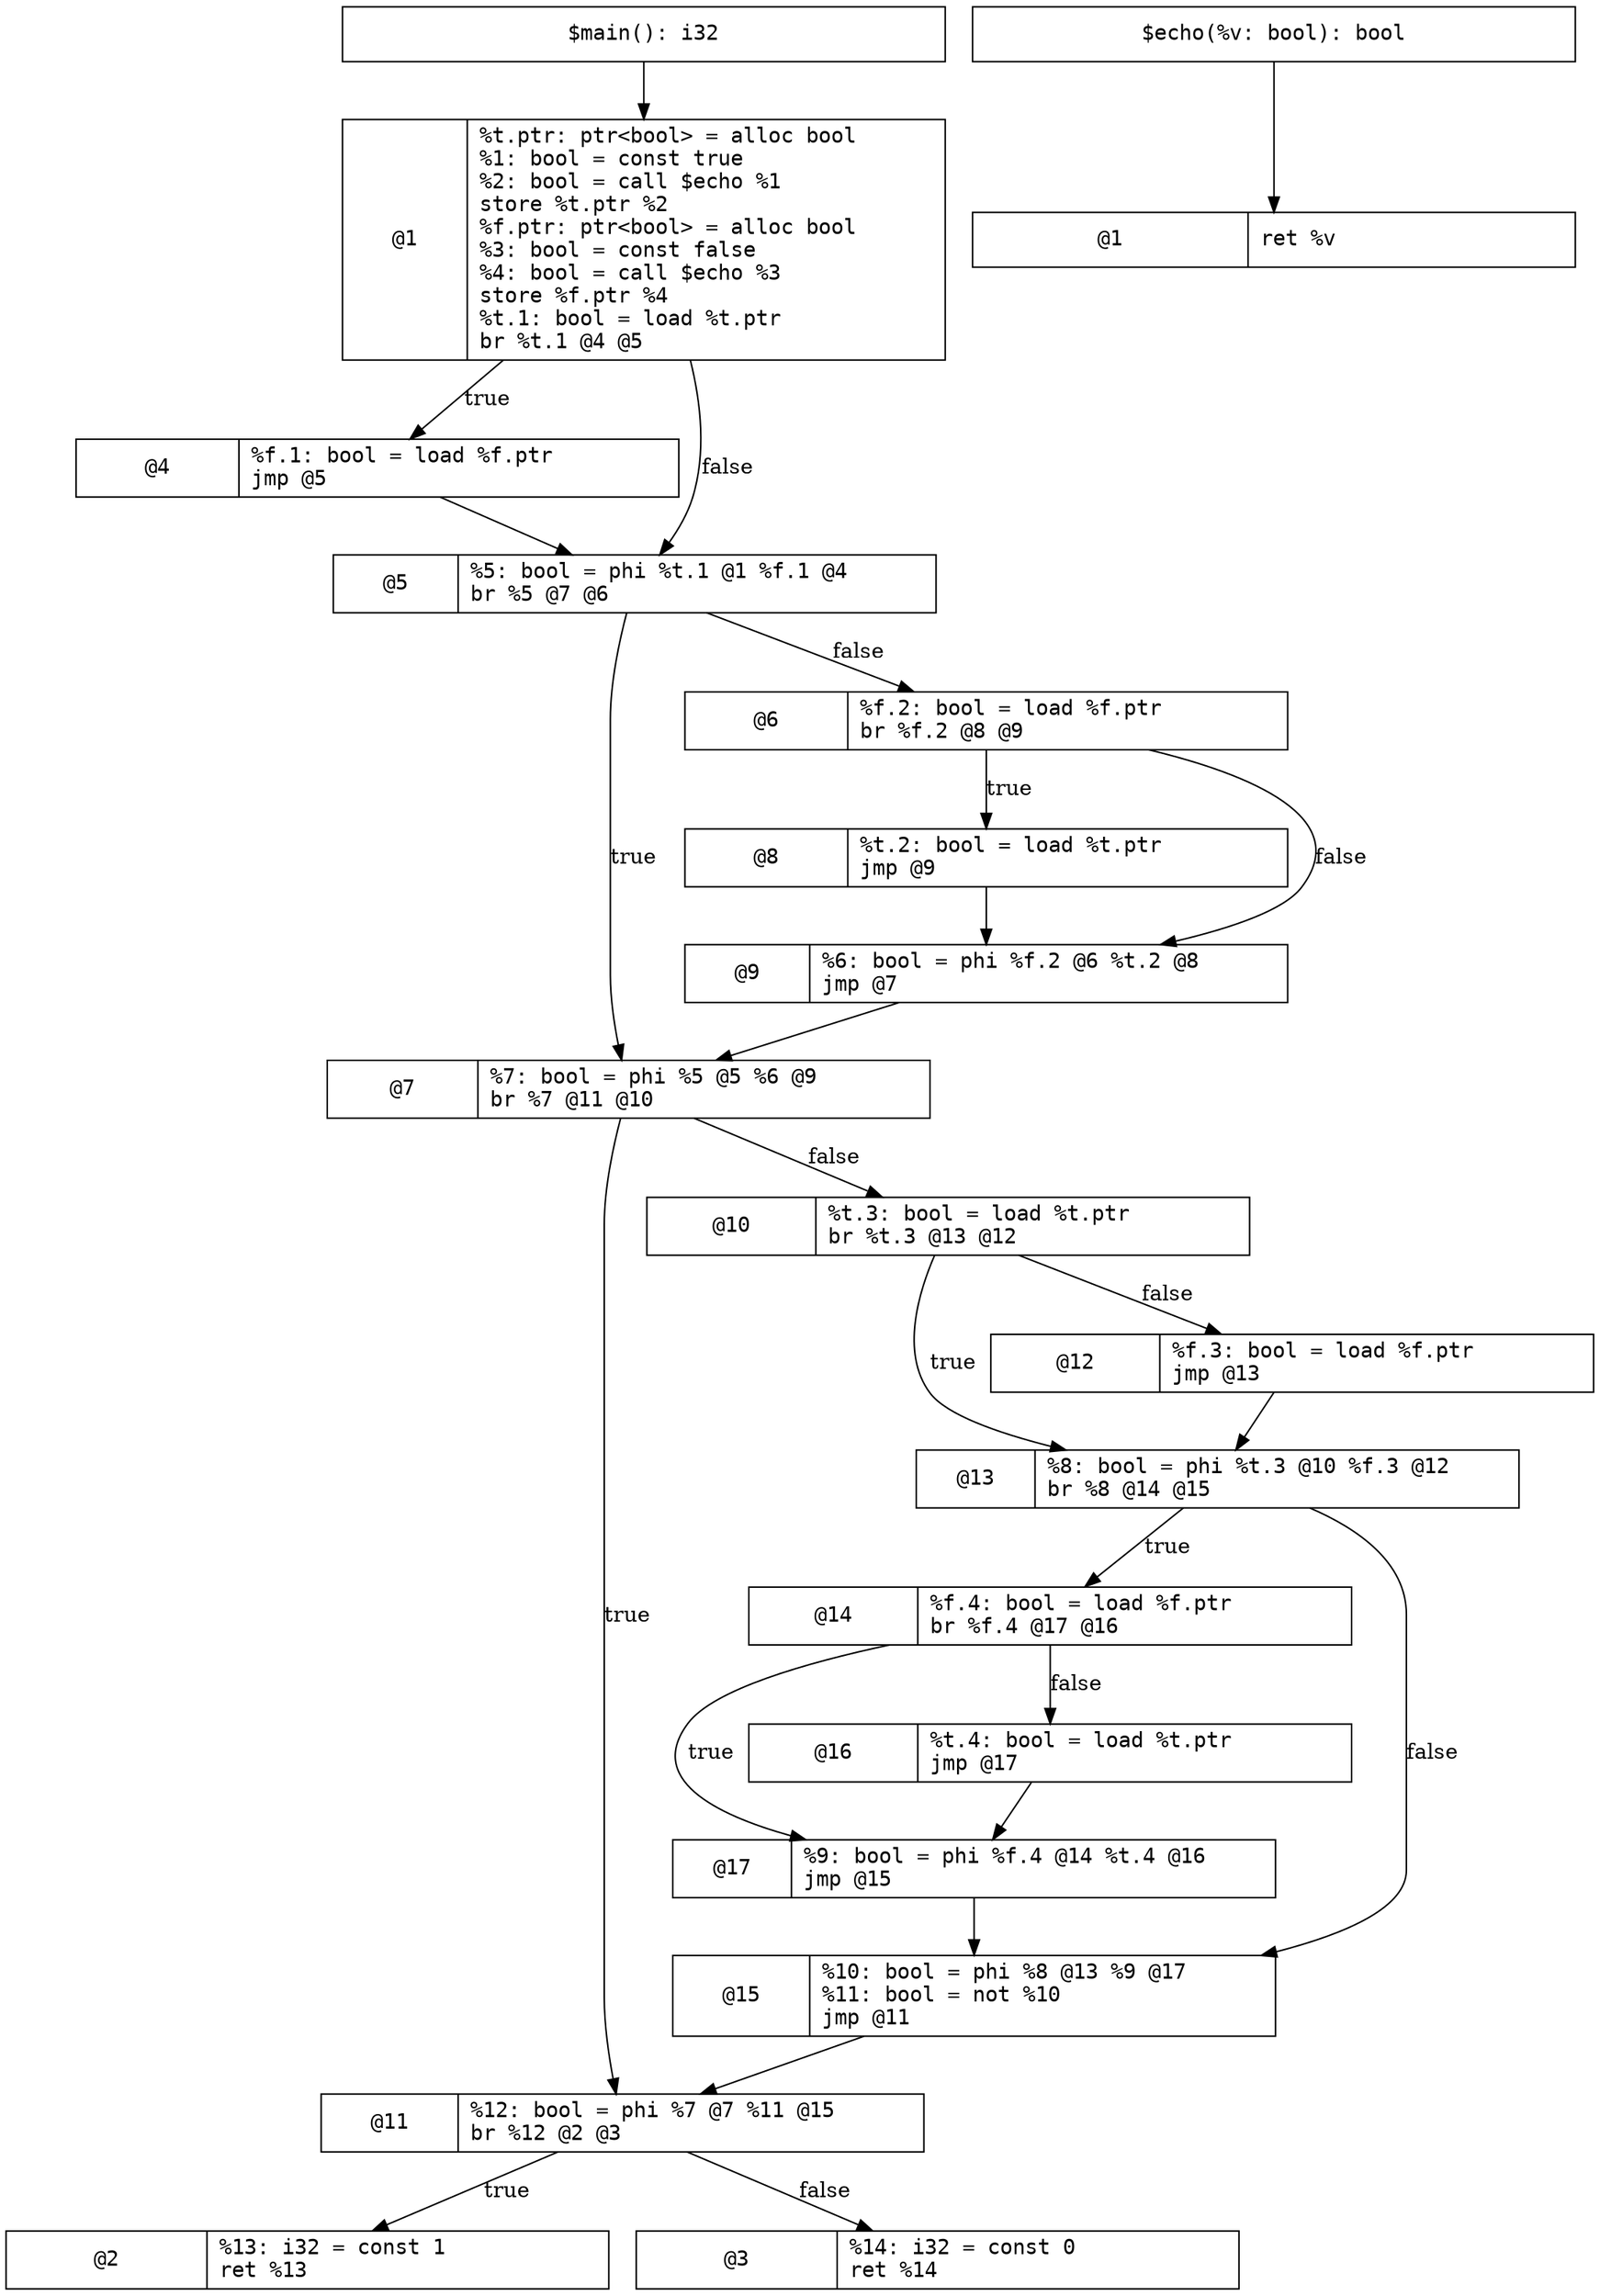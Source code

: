 digraph {
   node [shape=record,width=5.5,fontname=monospace]

   subgraph {
      "$main(): i32" -> "$main@1"

      "$main@1" [label="@1|%t.ptr: ptr&lt;bool&gt; = alloc bool\l%1: bool = const true\l%2: bool = call $echo %1\lstore %t.ptr %2\l%f.ptr: ptr&lt;bool&gt; = alloc bool\l%3: bool = const false\l%4: bool = call $echo %3\lstore %f.ptr %4\l%t.1: bool = load %t.ptr\lbr %t.1 @4 @5\l"]
      "$main@1" -> "$main@4" [label="true"]
      "$main@1" -> "$main@5" [label="false"]

      "$main@2" [label="@2|%13: i32 = const 1\lret %13\l"]

      "$main@3" [label="@3|%14: i32 = const 0\lret %14\l"]

      "$main@4" [label="@4|%f.1: bool = load %f.ptr\ljmp @5\l"]
      "$main@4" -> "$main@5"

      "$main@5" [label="@5|%5: bool = phi %t.1 @1 %f.1 @4\lbr %5 @7 @6\l"]
      "$main@5" -> "$main@7" [label="true"]
      "$main@5" -> "$main@6" [label="false"]

      "$main@6" [label="@6|%f.2: bool = load %f.ptr\lbr %f.2 @8 @9\l"]
      "$main@6" -> "$main@8" [label="true"]
      "$main@6" -> "$main@9" [label="false"]

      "$main@7" [label="@7|%7: bool = phi %5 @5 %6 @9\lbr %7 @11 @10\l"]
      "$main@7" -> "$main@11" [label="true"]
      "$main@7" -> "$main@10" [label="false"]

      "$main@8" [label="@8|%t.2: bool = load %t.ptr\ljmp @9\l"]
      "$main@8" -> "$main@9"

      "$main@9" [label="@9|%6: bool = phi %f.2 @6 %t.2 @8\ljmp @7\l"]
      "$main@9" -> "$main@7"

      "$main@10" [label="@10|%t.3: bool = load %t.ptr\lbr %t.3 @13 @12\l"]
      "$main@10" -> "$main@13" [label="true"]
      "$main@10" -> "$main@12" [label="false"]

      "$main@11" [label="@11|%12: bool = phi %7 @7 %11 @15\lbr %12 @2 @3\l"]
      "$main@11" -> "$main@2" [label="true"]
      "$main@11" -> "$main@3" [label="false"]

      "$main@12" [label="@12|%f.3: bool = load %f.ptr\ljmp @13\l"]
      "$main@12" -> "$main@13"

      "$main@13" [label="@13|%8: bool = phi %t.3 @10 %f.3 @12\lbr %8 @14 @15\l"]
      "$main@13" -> "$main@14" [label="true"]
      "$main@13" -> "$main@15" [label="false"]

      "$main@14" [label="@14|%f.4: bool = load %f.ptr\lbr %f.4 @17 @16\l"]
      "$main@14" -> "$main@17" [label="true"]
      "$main@14" -> "$main@16" [label="false"]

      "$main@15" [label="@15|%10: bool = phi %8 @13 %9 @17\l%11: bool = not %10\ljmp @11\l"]
      "$main@15" -> "$main@11"

      "$main@16" [label="@16|%t.4: bool = load %t.ptr\ljmp @17\l"]
      "$main@16" -> "$main@17"

      "$main@17" [label="@17|%9: bool = phi %f.4 @14 %t.4 @16\ljmp @15\l"]
      "$main@17" -> "$main@15"
   }

   subgraph {
      "$echo(%v: bool): bool" -> "$echo@1"

      "$echo@1" [label="@1|ret %v\l"]
   }
}
